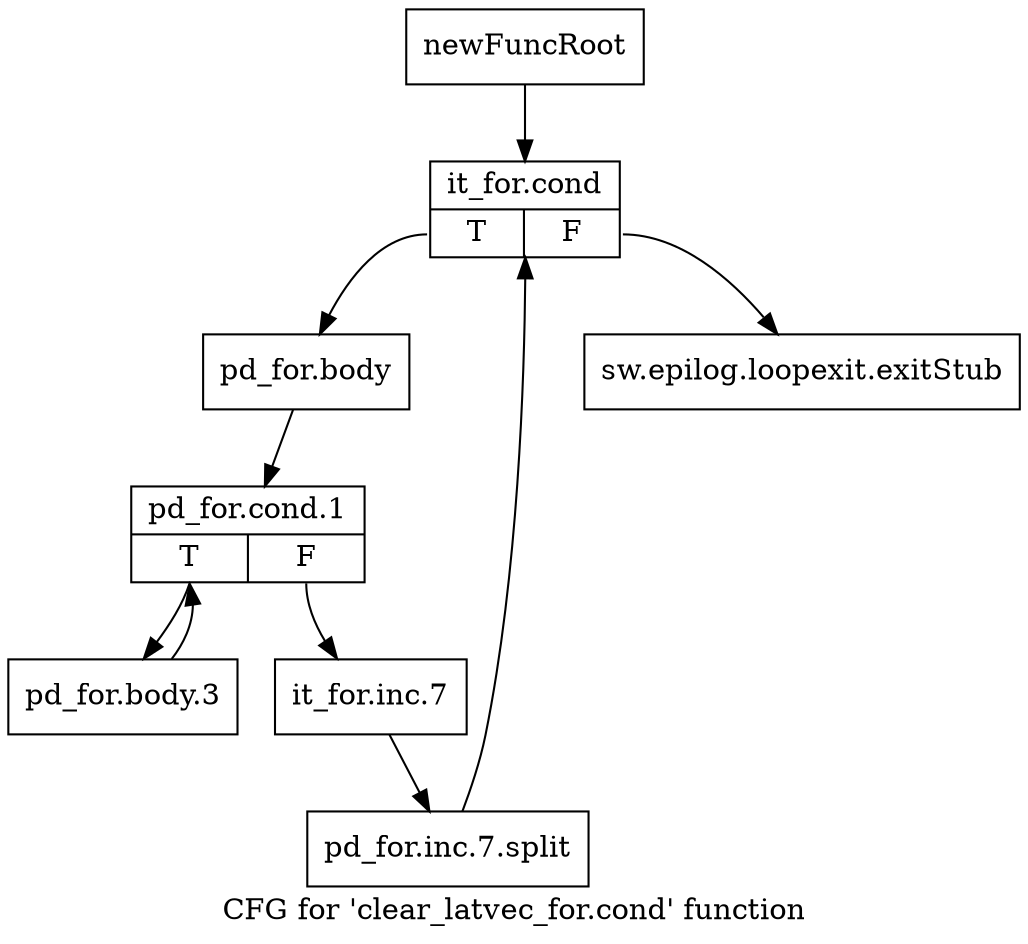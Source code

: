 digraph "CFG for 'clear_latvec_for.cond' function" {
	label="CFG for 'clear_latvec_for.cond' function";

	Node0x1b1c620 [shape=record,label="{newFuncRoot}"];
	Node0x1b1c620 -> Node0x1b1ca60;
	Node0x1b1ca10 [shape=record,label="{sw.epilog.loopexit.exitStub}"];
	Node0x1b1ca60 [shape=record,label="{it_for.cond|{<s0>T|<s1>F}}"];
	Node0x1b1ca60:s0 -> Node0x1b1cab0;
	Node0x1b1ca60:s1 -> Node0x1b1ca10;
	Node0x1b1cab0 [shape=record,label="{pd_for.body}"];
	Node0x1b1cab0 -> Node0x1b1cb00;
	Node0x1b1cb00 [shape=record,label="{pd_for.cond.1|{<s0>T|<s1>F}}"];
	Node0x1b1cb00:s0 -> Node0x1b1cba0;
	Node0x1b1cb00:s1 -> Node0x1b1cb50;
	Node0x1b1cb50 [shape=record,label="{it_for.inc.7}"];
	Node0x1b1cb50 -> Node0x1cbd160;
	Node0x1cbd160 [shape=record,label="{pd_for.inc.7.split}"];
	Node0x1cbd160 -> Node0x1b1ca60;
	Node0x1b1cba0 [shape=record,label="{pd_for.body.3}"];
	Node0x1b1cba0 -> Node0x1b1cb00;
}
